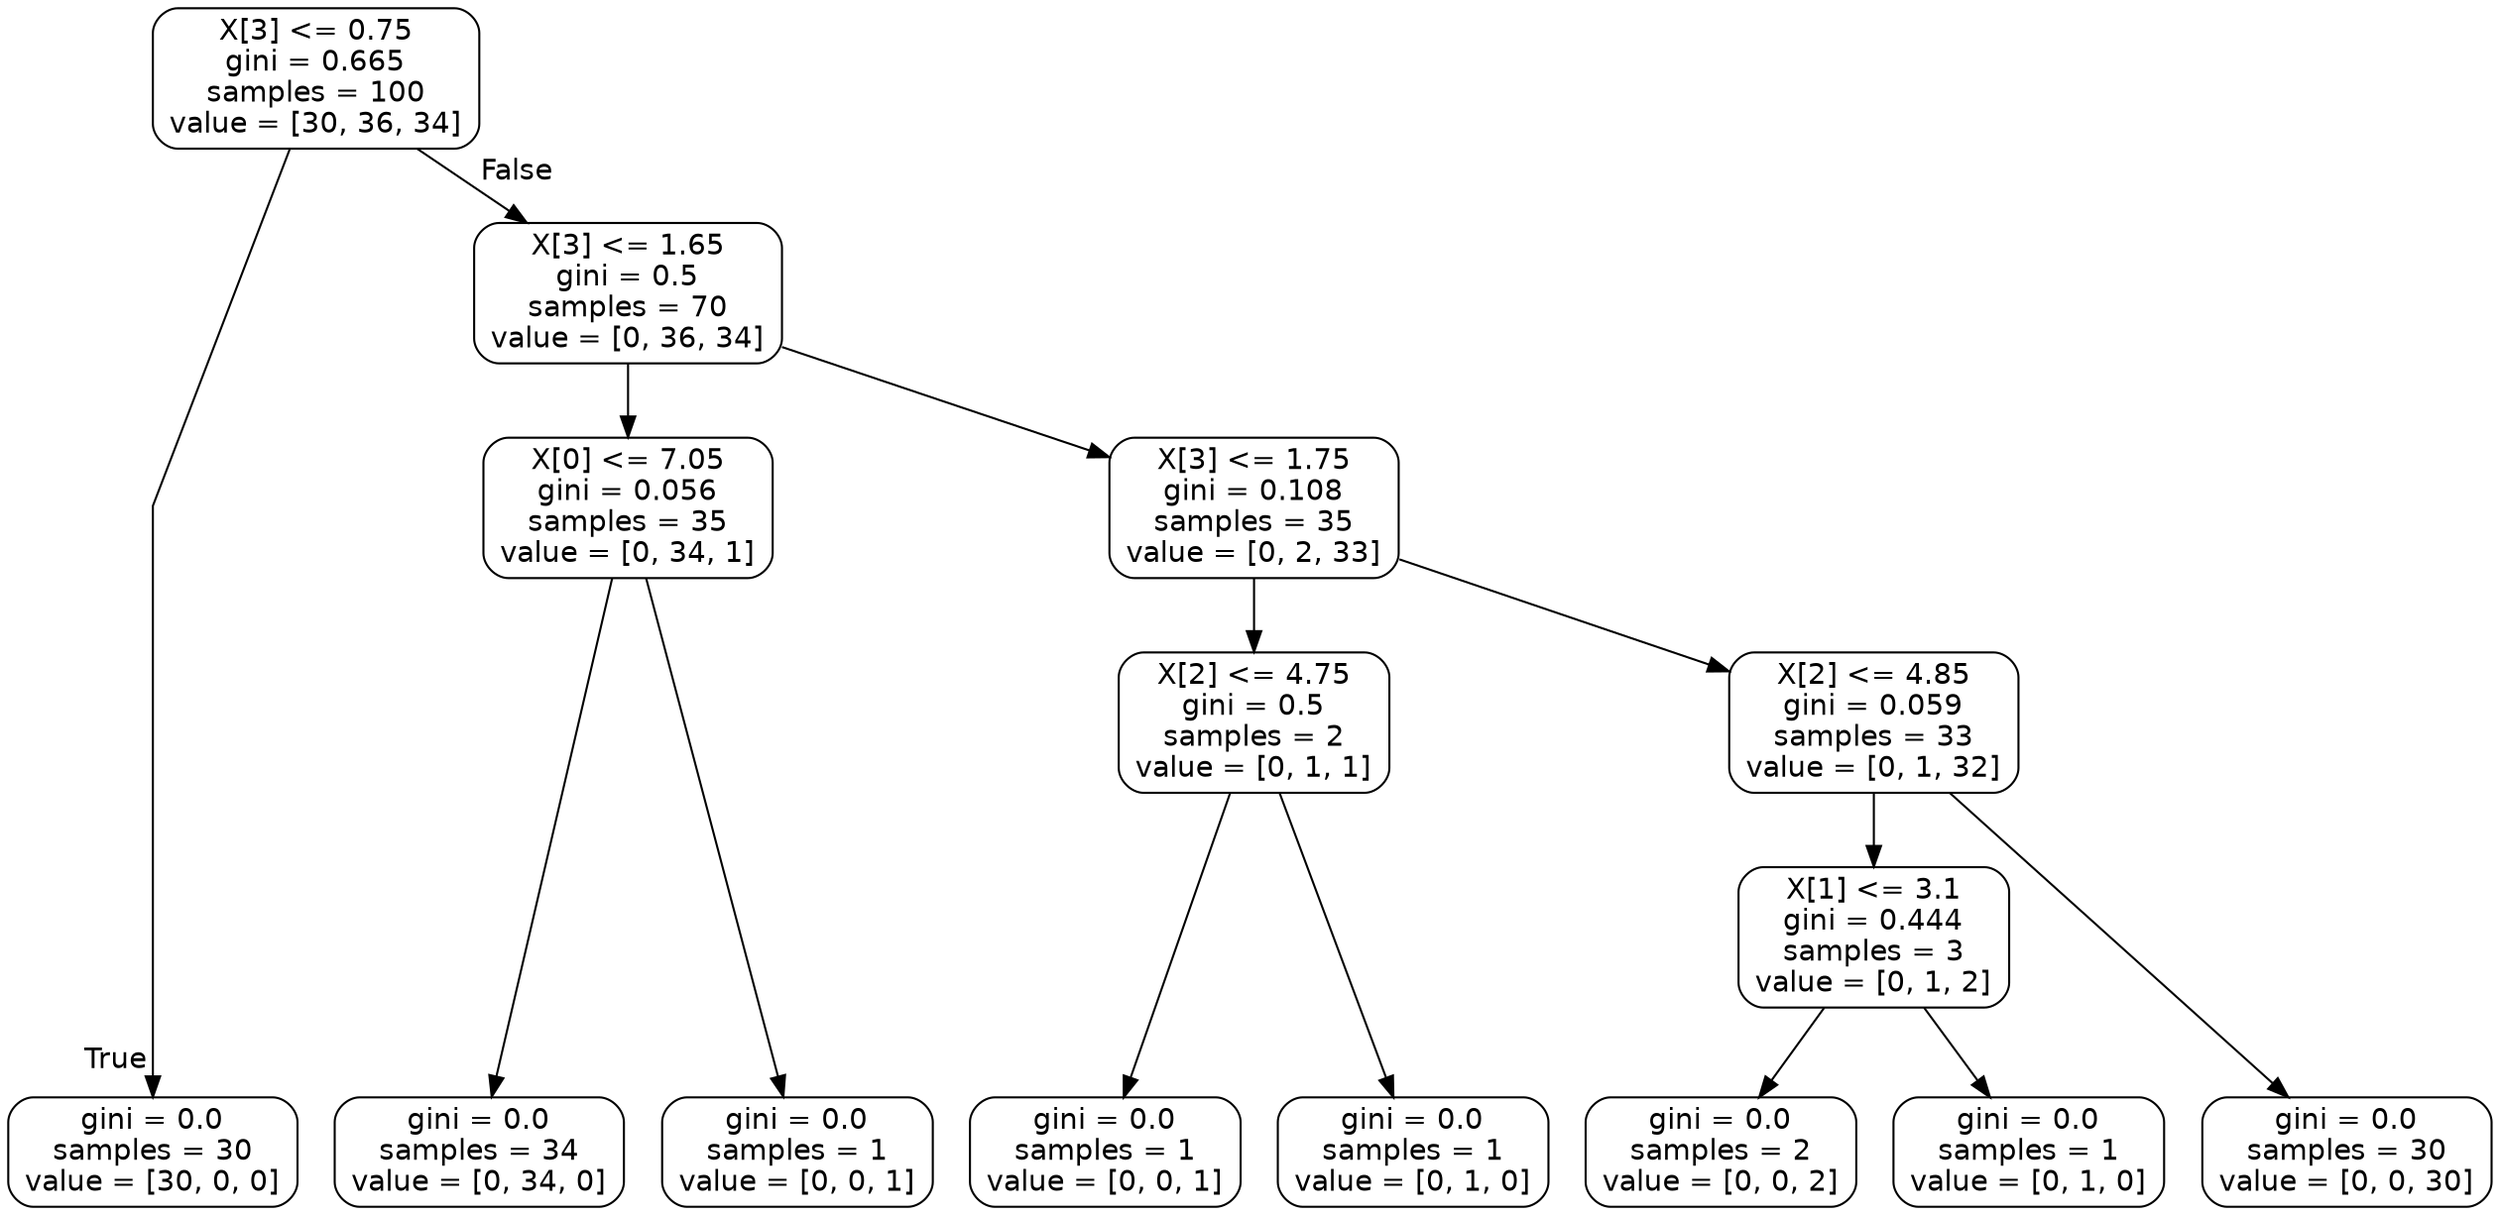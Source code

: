 digraph Tree {
node [shape=box, style="rounded", color="black", fontname=helvetica] ;
graph [ranksep=equally, splines=polyline] ;
edge [fontname=helvetica] ;
0 [label="X[3] <= 0.75\ngini = 0.665\nsamples = 100\nvalue = [30, 36, 34]"] ;
1 [label="gini = 0.0\nsamples = 30\nvalue = [30, 0, 0]"] ;
0 -> 1 [labeldistance=2.5, labelangle=45, headlabel="True"] ;
2 [label="X[3] <= 1.65\ngini = 0.5\nsamples = 70\nvalue = [0, 36, 34]"] ;
0 -> 2 [labeldistance=2.5, labelangle=-45, headlabel="False"] ;
3 [label="X[0] <= 7.05\ngini = 0.056\nsamples = 35\nvalue = [0, 34, 1]"] ;
2 -> 3 ;
4 [label="gini = 0.0\nsamples = 34\nvalue = [0, 34, 0]"] ;
3 -> 4 ;
5 [label="gini = 0.0\nsamples = 1\nvalue = [0, 0, 1]"] ;
3 -> 5 ;
6 [label="X[3] <= 1.75\ngini = 0.108\nsamples = 35\nvalue = [0, 2, 33]"] ;
2 -> 6 ;
7 [label="X[2] <= 4.75\ngini = 0.5\nsamples = 2\nvalue = [0, 1, 1]"] ;
6 -> 7 ;
8 [label="gini = 0.0\nsamples = 1\nvalue = [0, 0, 1]"] ;
7 -> 8 ;
9 [label="gini = 0.0\nsamples = 1\nvalue = [0, 1, 0]"] ;
7 -> 9 ;
10 [label="X[2] <= 4.85\ngini = 0.059\nsamples = 33\nvalue = [0, 1, 32]"] ;
6 -> 10 ;
11 [label="X[1] <= 3.1\ngini = 0.444\nsamples = 3\nvalue = [0, 1, 2]"] ;
10 -> 11 ;
12 [label="gini = 0.0\nsamples = 2\nvalue = [0, 0, 2]"] ;
11 -> 12 ;
13 [label="gini = 0.0\nsamples = 1\nvalue = [0, 1, 0]"] ;
11 -> 13 ;
14 [label="gini = 0.0\nsamples = 30\nvalue = [0, 0, 30]"] ;
10 -> 14 ;
{rank=same ; 0} ;
{rank=same ; 2} ;
{rank=same ; 3; 6} ;
{rank=same ; 7; 10} ;
{rank=same ; 11} ;
{rank=same ; 1; 4; 5; 8; 9; 12; 13; 14} ;
}